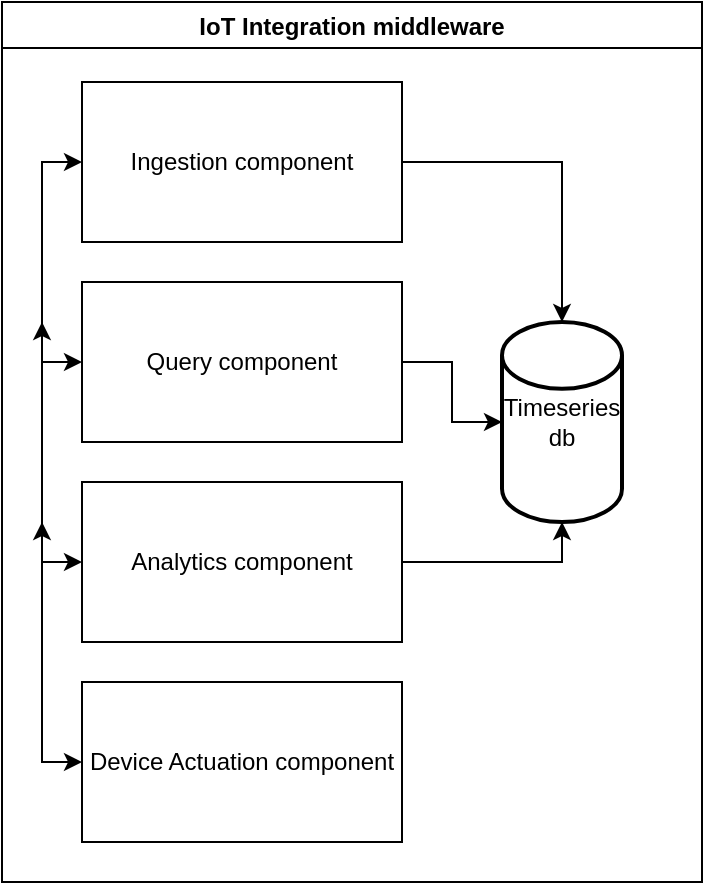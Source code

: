 <mxfile version="14.9.6" type="device"><diagram id="TvB5q4ICGv1zCL967mb-" name="Page-1"><mxGraphModel dx="1422" dy="762" grid="1" gridSize="10" guides="1" tooltips="1" connect="1" arrows="1" fold="1" page="1" pageScale="1" pageWidth="1169" pageHeight="827" math="0" shadow="0"><root><mxCell id="0"/><mxCell id="1" parent="0"/><mxCell id="c3XTls2P-uqdOD5nWVDK-2" value="IoT Integration middleware" style="swimlane;" parent="1" vertex="1"><mxGeometry x="440" y="140" width="350" height="440" as="geometry"/></mxCell><mxCell id="nljXhraReNklopv_1rO9-7" style="edgeStyle=orthogonalEdgeStyle;rounded=0;orthogonalLoop=1;jettySize=auto;html=1;exitX=0;exitY=0.5;exitDx=0;exitDy=0;entryX=0;entryY=0.5;entryDx=0;entryDy=0;startArrow=classic;startFill=1;" parent="c3XTls2P-uqdOD5nWVDK-2" source="c3XTls2P-uqdOD5nWVDK-3" target="c3XTls2P-uqdOD5nWVDK-6" edge="1"><mxGeometry relative="1" as="geometry"/></mxCell><mxCell id="HS9hS401n_Ymx1zo844t-2" style="edgeStyle=orthogonalEdgeStyle;rounded=0;orthogonalLoop=1;jettySize=auto;html=1;exitX=1;exitY=0.5;exitDx=0;exitDy=0;entryX=0.5;entryY=0;entryDx=0;entryDy=0;entryPerimeter=0;" parent="c3XTls2P-uqdOD5nWVDK-2" source="c3XTls2P-uqdOD5nWVDK-3" target="HS9hS401n_Ymx1zo844t-1" edge="1"><mxGeometry relative="1" as="geometry"/></mxCell><mxCell id="c3XTls2P-uqdOD5nWVDK-3" value="Ingestion component" style="rounded=0;whiteSpace=wrap;html=1;" parent="c3XTls2P-uqdOD5nWVDK-2" vertex="1"><mxGeometry x="40" y="40" width="160" height="80" as="geometry"/></mxCell><mxCell id="HS9hS401n_Ymx1zo844t-3" style="edgeStyle=orthogonalEdgeStyle;rounded=0;orthogonalLoop=1;jettySize=auto;html=1;entryX=0;entryY=0.5;entryDx=0;entryDy=0;entryPerimeter=0;" parent="c3XTls2P-uqdOD5nWVDK-2" source="c3XTls2P-uqdOD5nWVDK-4" target="HS9hS401n_Ymx1zo844t-1" edge="1"><mxGeometry relative="1" as="geometry"/></mxCell><mxCell id="c3XTls2P-uqdOD5nWVDK-4" value="Query component" style="rounded=0;whiteSpace=wrap;html=1;" parent="c3XTls2P-uqdOD5nWVDK-2" vertex="1"><mxGeometry x="40" y="140" width="160" height="80" as="geometry"/></mxCell><mxCell id="HS9hS401n_Ymx1zo844t-4" style="edgeStyle=orthogonalEdgeStyle;rounded=0;orthogonalLoop=1;jettySize=auto;html=1;exitX=1;exitY=0.5;exitDx=0;exitDy=0;entryX=0.5;entryY=1;entryDx=0;entryDy=0;entryPerimeter=0;" parent="c3XTls2P-uqdOD5nWVDK-2" source="c3XTls2P-uqdOD5nWVDK-5" target="HS9hS401n_Ymx1zo844t-1" edge="1"><mxGeometry relative="1" as="geometry"/></mxCell><mxCell id="c3XTls2P-uqdOD5nWVDK-5" value="Analytics component" style="rounded=0;whiteSpace=wrap;html=1;" parent="c3XTls2P-uqdOD5nWVDK-2" vertex="1"><mxGeometry x="40" y="240" width="160" height="80" as="geometry"/></mxCell><mxCell id="c3XTls2P-uqdOD5nWVDK-6" value="Device Actuation component" style="rounded=0;whiteSpace=wrap;html=1;" parent="c3XTls2P-uqdOD5nWVDK-2" vertex="1"><mxGeometry x="40" y="340" width="160" height="80" as="geometry"/></mxCell><mxCell id="HS9hS401n_Ymx1zo844t-1" value="Timeseries db" style="strokeWidth=2;html=1;shape=mxgraph.flowchart.database;whiteSpace=wrap;" parent="c3XTls2P-uqdOD5nWVDK-2" vertex="1"><mxGeometry x="250" y="160" width="60" height="100" as="geometry"/></mxCell><mxCell id="nljXhraReNklopv_1rO9-8" style="edgeStyle=orthogonalEdgeStyle;rounded=0;orthogonalLoop=1;jettySize=auto;html=1;exitX=0;exitY=0.5;exitDx=0;exitDy=0;startArrow=classic;startFill=1;" parent="1" source="c3XTls2P-uqdOD5nWVDK-5" edge="1"><mxGeometry relative="1" as="geometry"><mxPoint x="460" y="400" as="targetPoint"/></mxGeometry></mxCell><mxCell id="nljXhraReNklopv_1rO9-9" style="edgeStyle=orthogonalEdgeStyle;rounded=0;orthogonalLoop=1;jettySize=auto;html=1;exitX=0;exitY=0.5;exitDx=0;exitDy=0;startArrow=classic;startFill=1;" parent="1" source="c3XTls2P-uqdOD5nWVDK-4" edge="1"><mxGeometry relative="1" as="geometry"><mxPoint x="460" y="300" as="targetPoint"/></mxGeometry></mxCell></root></mxGraphModel></diagram></mxfile>